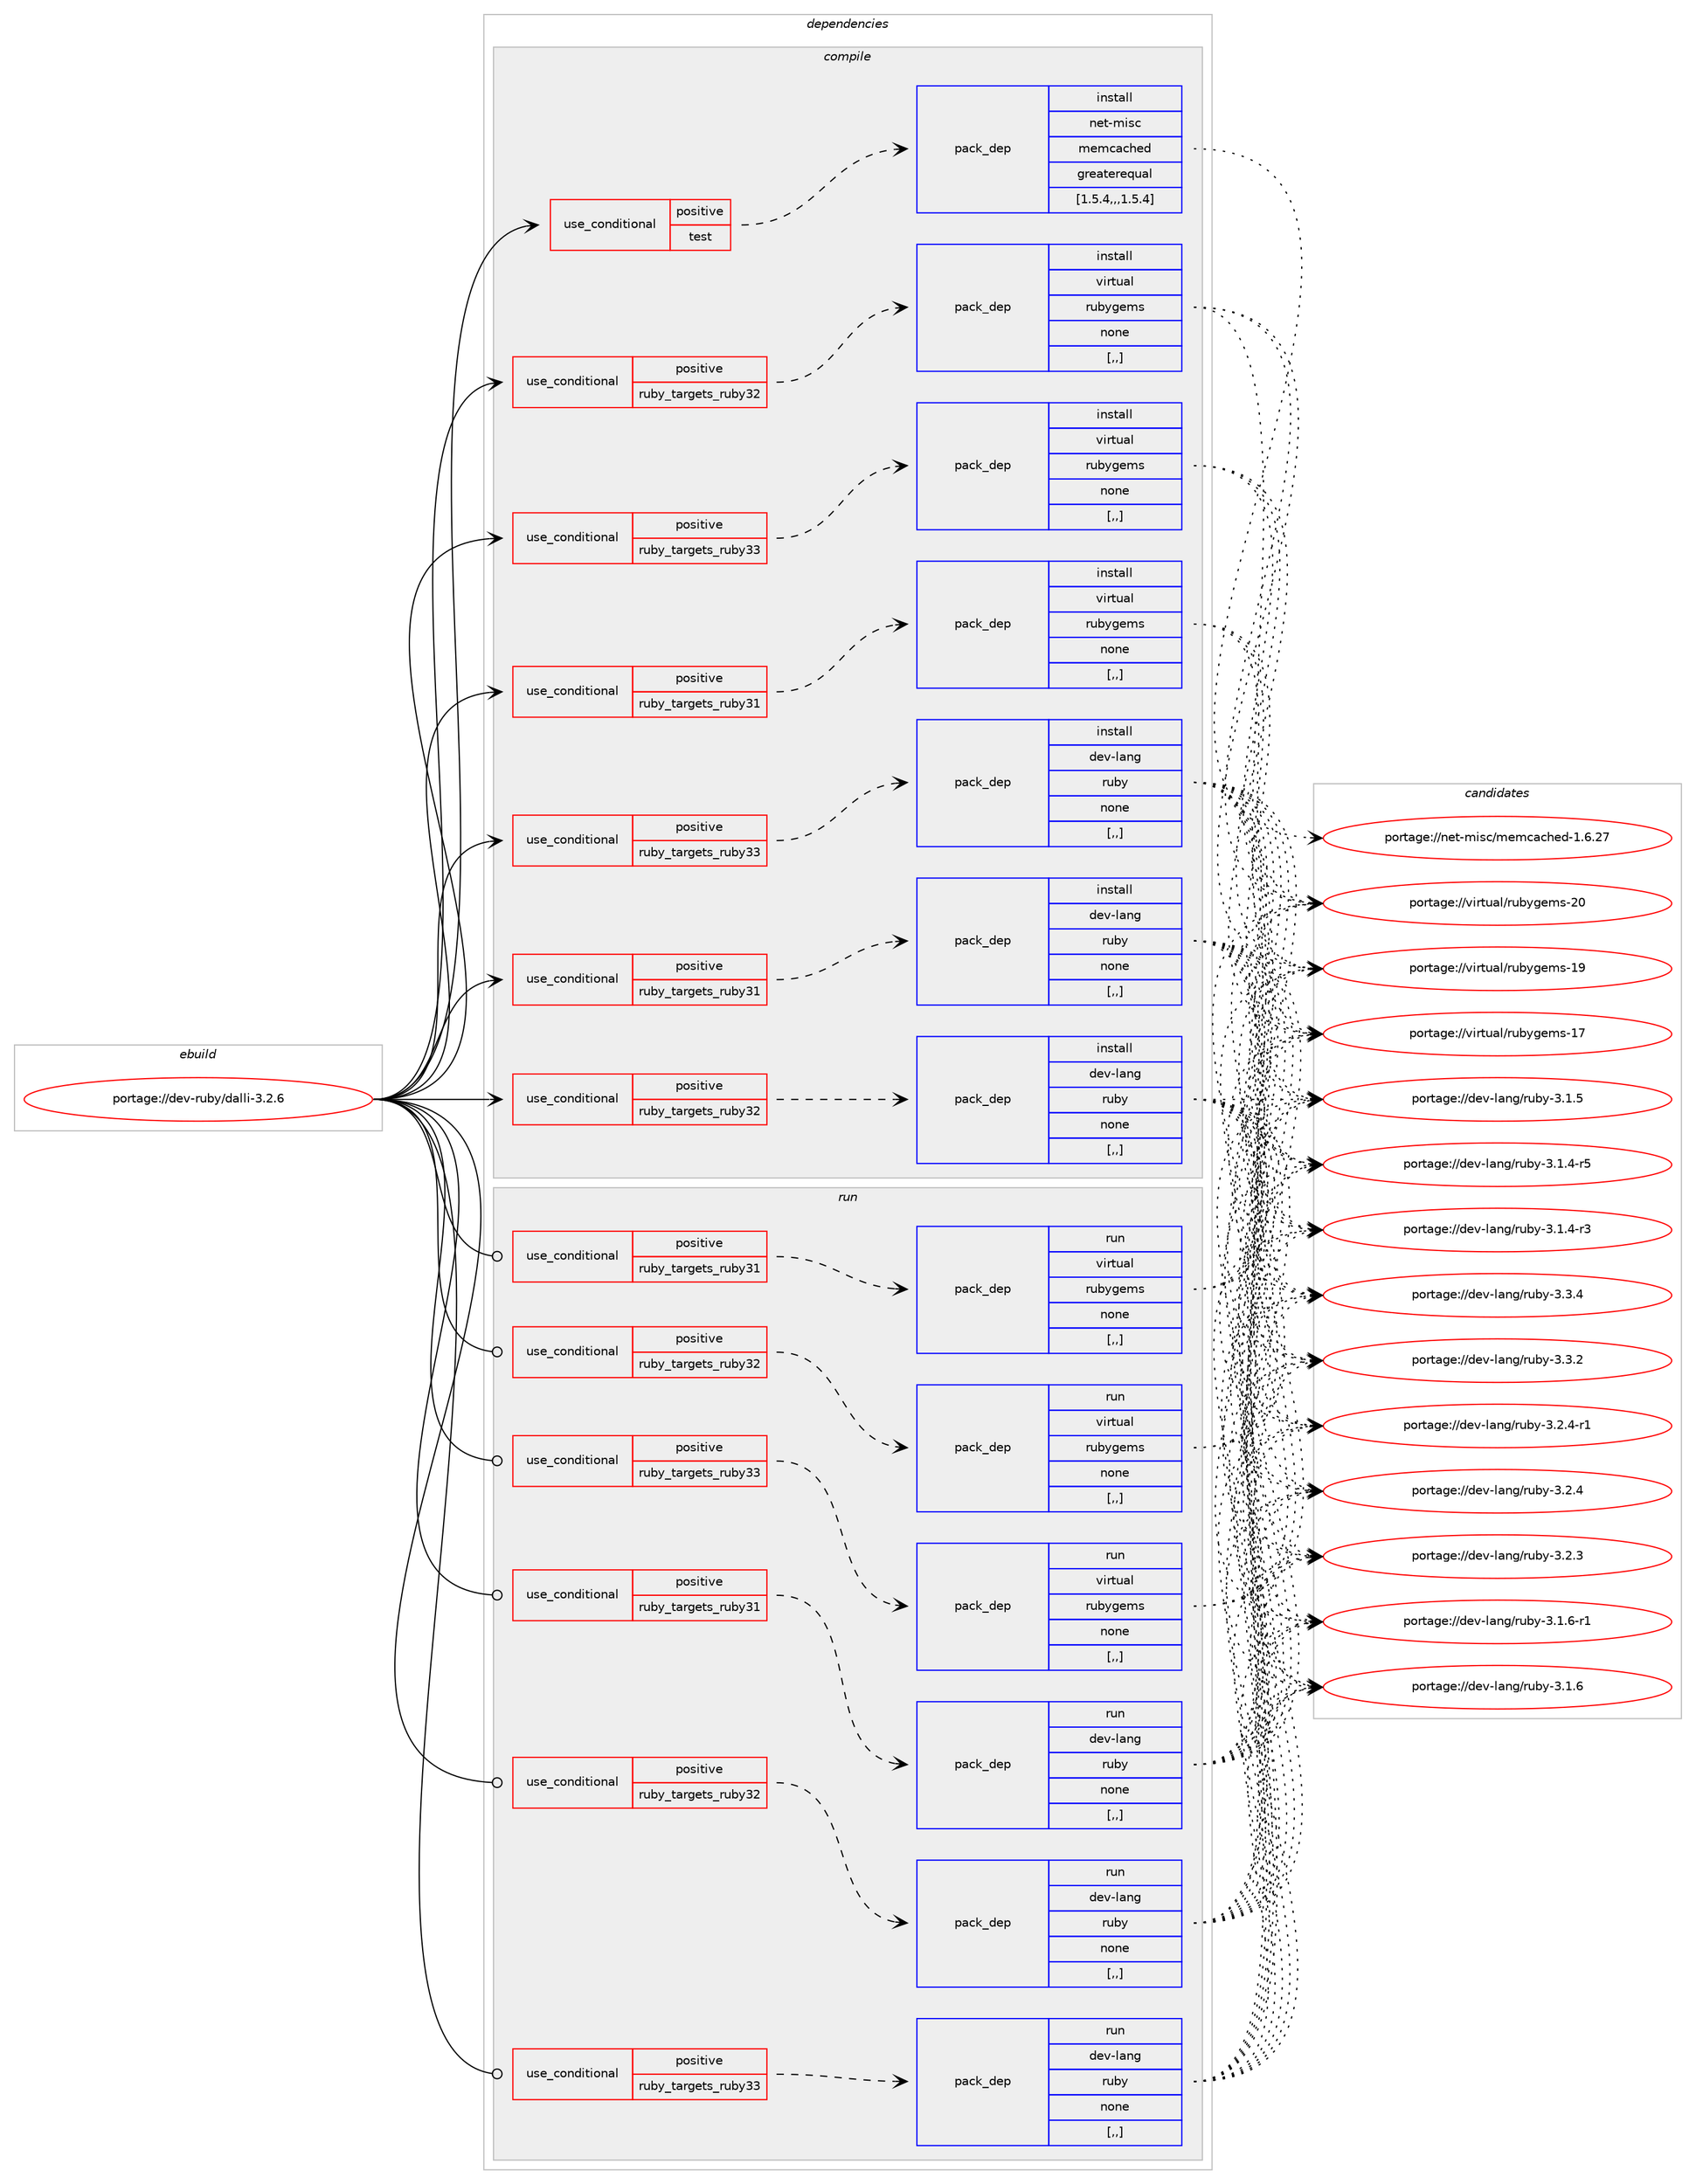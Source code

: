 digraph prolog {

# *************
# Graph options
# *************

newrank=true;
concentrate=true;
compound=true;
graph [rankdir=LR,fontname=Helvetica,fontsize=10,ranksep=1.5];#, ranksep=2.5, nodesep=0.2];
edge  [arrowhead=vee];
node  [fontname=Helvetica,fontsize=10];

# **********
# The ebuild
# **********

subgraph cluster_leftcol {
color=gray;
label=<<i>ebuild</i>>;
id [label="portage://dev-ruby/dalli-3.2.6", color=red, width=4, href="../dev-ruby/dalli-3.2.6.svg"];
}

# ****************
# The dependencies
# ****************

subgraph cluster_midcol {
color=gray;
label=<<i>dependencies</i>>;
subgraph cluster_compile {
fillcolor="#eeeeee";
style=filled;
label=<<i>compile</i>>;
subgraph cond46209 {
dependency180304 [label=<<TABLE BORDER="0" CELLBORDER="1" CELLSPACING="0" CELLPADDING="4"><TR><TD ROWSPAN="3" CELLPADDING="10">use_conditional</TD></TR><TR><TD>positive</TD></TR><TR><TD>ruby_targets_ruby31</TD></TR></TABLE>>, shape=none, color=red];
subgraph pack132802 {
dependency180305 [label=<<TABLE BORDER="0" CELLBORDER="1" CELLSPACING="0" CELLPADDING="4" WIDTH="220"><TR><TD ROWSPAN="6" CELLPADDING="30">pack_dep</TD></TR><TR><TD WIDTH="110">install</TD></TR><TR><TD>dev-lang</TD></TR><TR><TD>ruby</TD></TR><TR><TD>none</TD></TR><TR><TD>[,,]</TD></TR></TABLE>>, shape=none, color=blue];
}
dependency180304:e -> dependency180305:w [weight=20,style="dashed",arrowhead="vee"];
}
id:e -> dependency180304:w [weight=20,style="solid",arrowhead="vee"];
subgraph cond46210 {
dependency180306 [label=<<TABLE BORDER="0" CELLBORDER="1" CELLSPACING="0" CELLPADDING="4"><TR><TD ROWSPAN="3" CELLPADDING="10">use_conditional</TD></TR><TR><TD>positive</TD></TR><TR><TD>ruby_targets_ruby31</TD></TR></TABLE>>, shape=none, color=red];
subgraph pack132803 {
dependency180307 [label=<<TABLE BORDER="0" CELLBORDER="1" CELLSPACING="0" CELLPADDING="4" WIDTH="220"><TR><TD ROWSPAN="6" CELLPADDING="30">pack_dep</TD></TR><TR><TD WIDTH="110">install</TD></TR><TR><TD>virtual</TD></TR><TR><TD>rubygems</TD></TR><TR><TD>none</TD></TR><TR><TD>[,,]</TD></TR></TABLE>>, shape=none, color=blue];
}
dependency180306:e -> dependency180307:w [weight=20,style="dashed",arrowhead="vee"];
}
id:e -> dependency180306:w [weight=20,style="solid",arrowhead="vee"];
subgraph cond46211 {
dependency180308 [label=<<TABLE BORDER="0" CELLBORDER="1" CELLSPACING="0" CELLPADDING="4"><TR><TD ROWSPAN="3" CELLPADDING="10">use_conditional</TD></TR><TR><TD>positive</TD></TR><TR><TD>ruby_targets_ruby32</TD></TR></TABLE>>, shape=none, color=red];
subgraph pack132804 {
dependency180309 [label=<<TABLE BORDER="0" CELLBORDER="1" CELLSPACING="0" CELLPADDING="4" WIDTH="220"><TR><TD ROWSPAN="6" CELLPADDING="30">pack_dep</TD></TR><TR><TD WIDTH="110">install</TD></TR><TR><TD>dev-lang</TD></TR><TR><TD>ruby</TD></TR><TR><TD>none</TD></TR><TR><TD>[,,]</TD></TR></TABLE>>, shape=none, color=blue];
}
dependency180308:e -> dependency180309:w [weight=20,style="dashed",arrowhead="vee"];
}
id:e -> dependency180308:w [weight=20,style="solid",arrowhead="vee"];
subgraph cond46212 {
dependency180310 [label=<<TABLE BORDER="0" CELLBORDER="1" CELLSPACING="0" CELLPADDING="4"><TR><TD ROWSPAN="3" CELLPADDING="10">use_conditional</TD></TR><TR><TD>positive</TD></TR><TR><TD>ruby_targets_ruby32</TD></TR></TABLE>>, shape=none, color=red];
subgraph pack132805 {
dependency180311 [label=<<TABLE BORDER="0" CELLBORDER="1" CELLSPACING="0" CELLPADDING="4" WIDTH="220"><TR><TD ROWSPAN="6" CELLPADDING="30">pack_dep</TD></TR><TR><TD WIDTH="110">install</TD></TR><TR><TD>virtual</TD></TR><TR><TD>rubygems</TD></TR><TR><TD>none</TD></TR><TR><TD>[,,]</TD></TR></TABLE>>, shape=none, color=blue];
}
dependency180310:e -> dependency180311:w [weight=20,style="dashed",arrowhead="vee"];
}
id:e -> dependency180310:w [weight=20,style="solid",arrowhead="vee"];
subgraph cond46213 {
dependency180312 [label=<<TABLE BORDER="0" CELLBORDER="1" CELLSPACING="0" CELLPADDING="4"><TR><TD ROWSPAN="3" CELLPADDING="10">use_conditional</TD></TR><TR><TD>positive</TD></TR><TR><TD>ruby_targets_ruby33</TD></TR></TABLE>>, shape=none, color=red];
subgraph pack132806 {
dependency180313 [label=<<TABLE BORDER="0" CELLBORDER="1" CELLSPACING="0" CELLPADDING="4" WIDTH="220"><TR><TD ROWSPAN="6" CELLPADDING="30">pack_dep</TD></TR><TR><TD WIDTH="110">install</TD></TR><TR><TD>dev-lang</TD></TR><TR><TD>ruby</TD></TR><TR><TD>none</TD></TR><TR><TD>[,,]</TD></TR></TABLE>>, shape=none, color=blue];
}
dependency180312:e -> dependency180313:w [weight=20,style="dashed",arrowhead="vee"];
}
id:e -> dependency180312:w [weight=20,style="solid",arrowhead="vee"];
subgraph cond46214 {
dependency180314 [label=<<TABLE BORDER="0" CELLBORDER="1" CELLSPACING="0" CELLPADDING="4"><TR><TD ROWSPAN="3" CELLPADDING="10">use_conditional</TD></TR><TR><TD>positive</TD></TR><TR><TD>ruby_targets_ruby33</TD></TR></TABLE>>, shape=none, color=red];
subgraph pack132807 {
dependency180315 [label=<<TABLE BORDER="0" CELLBORDER="1" CELLSPACING="0" CELLPADDING="4" WIDTH="220"><TR><TD ROWSPAN="6" CELLPADDING="30">pack_dep</TD></TR><TR><TD WIDTH="110">install</TD></TR><TR><TD>virtual</TD></TR><TR><TD>rubygems</TD></TR><TR><TD>none</TD></TR><TR><TD>[,,]</TD></TR></TABLE>>, shape=none, color=blue];
}
dependency180314:e -> dependency180315:w [weight=20,style="dashed",arrowhead="vee"];
}
id:e -> dependency180314:w [weight=20,style="solid",arrowhead="vee"];
subgraph cond46215 {
dependency180316 [label=<<TABLE BORDER="0" CELLBORDER="1" CELLSPACING="0" CELLPADDING="4"><TR><TD ROWSPAN="3" CELLPADDING="10">use_conditional</TD></TR><TR><TD>positive</TD></TR><TR><TD>test</TD></TR></TABLE>>, shape=none, color=red];
subgraph pack132808 {
dependency180317 [label=<<TABLE BORDER="0" CELLBORDER="1" CELLSPACING="0" CELLPADDING="4" WIDTH="220"><TR><TD ROWSPAN="6" CELLPADDING="30">pack_dep</TD></TR><TR><TD WIDTH="110">install</TD></TR><TR><TD>net-misc</TD></TR><TR><TD>memcached</TD></TR><TR><TD>greaterequal</TD></TR><TR><TD>[1.5.4,,,1.5.4]</TD></TR></TABLE>>, shape=none, color=blue];
}
dependency180316:e -> dependency180317:w [weight=20,style="dashed",arrowhead="vee"];
}
id:e -> dependency180316:w [weight=20,style="solid",arrowhead="vee"];
}
subgraph cluster_compileandrun {
fillcolor="#eeeeee";
style=filled;
label=<<i>compile and run</i>>;
}
subgraph cluster_run {
fillcolor="#eeeeee";
style=filled;
label=<<i>run</i>>;
subgraph cond46216 {
dependency180318 [label=<<TABLE BORDER="0" CELLBORDER="1" CELLSPACING="0" CELLPADDING="4"><TR><TD ROWSPAN="3" CELLPADDING="10">use_conditional</TD></TR><TR><TD>positive</TD></TR><TR><TD>ruby_targets_ruby31</TD></TR></TABLE>>, shape=none, color=red];
subgraph pack132809 {
dependency180319 [label=<<TABLE BORDER="0" CELLBORDER="1" CELLSPACING="0" CELLPADDING="4" WIDTH="220"><TR><TD ROWSPAN="6" CELLPADDING="30">pack_dep</TD></TR><TR><TD WIDTH="110">run</TD></TR><TR><TD>dev-lang</TD></TR><TR><TD>ruby</TD></TR><TR><TD>none</TD></TR><TR><TD>[,,]</TD></TR></TABLE>>, shape=none, color=blue];
}
dependency180318:e -> dependency180319:w [weight=20,style="dashed",arrowhead="vee"];
}
id:e -> dependency180318:w [weight=20,style="solid",arrowhead="odot"];
subgraph cond46217 {
dependency180320 [label=<<TABLE BORDER="0" CELLBORDER="1" CELLSPACING="0" CELLPADDING="4"><TR><TD ROWSPAN="3" CELLPADDING="10">use_conditional</TD></TR><TR><TD>positive</TD></TR><TR><TD>ruby_targets_ruby31</TD></TR></TABLE>>, shape=none, color=red];
subgraph pack132810 {
dependency180321 [label=<<TABLE BORDER="0" CELLBORDER="1" CELLSPACING="0" CELLPADDING="4" WIDTH="220"><TR><TD ROWSPAN="6" CELLPADDING="30">pack_dep</TD></TR><TR><TD WIDTH="110">run</TD></TR><TR><TD>virtual</TD></TR><TR><TD>rubygems</TD></TR><TR><TD>none</TD></TR><TR><TD>[,,]</TD></TR></TABLE>>, shape=none, color=blue];
}
dependency180320:e -> dependency180321:w [weight=20,style="dashed",arrowhead="vee"];
}
id:e -> dependency180320:w [weight=20,style="solid",arrowhead="odot"];
subgraph cond46218 {
dependency180322 [label=<<TABLE BORDER="0" CELLBORDER="1" CELLSPACING="0" CELLPADDING="4"><TR><TD ROWSPAN="3" CELLPADDING="10">use_conditional</TD></TR><TR><TD>positive</TD></TR><TR><TD>ruby_targets_ruby32</TD></TR></TABLE>>, shape=none, color=red];
subgraph pack132811 {
dependency180323 [label=<<TABLE BORDER="0" CELLBORDER="1" CELLSPACING="0" CELLPADDING="4" WIDTH="220"><TR><TD ROWSPAN="6" CELLPADDING="30">pack_dep</TD></TR><TR><TD WIDTH="110">run</TD></TR><TR><TD>dev-lang</TD></TR><TR><TD>ruby</TD></TR><TR><TD>none</TD></TR><TR><TD>[,,]</TD></TR></TABLE>>, shape=none, color=blue];
}
dependency180322:e -> dependency180323:w [weight=20,style="dashed",arrowhead="vee"];
}
id:e -> dependency180322:w [weight=20,style="solid",arrowhead="odot"];
subgraph cond46219 {
dependency180324 [label=<<TABLE BORDER="0" CELLBORDER="1" CELLSPACING="0" CELLPADDING="4"><TR><TD ROWSPAN="3" CELLPADDING="10">use_conditional</TD></TR><TR><TD>positive</TD></TR><TR><TD>ruby_targets_ruby32</TD></TR></TABLE>>, shape=none, color=red];
subgraph pack132812 {
dependency180325 [label=<<TABLE BORDER="0" CELLBORDER="1" CELLSPACING="0" CELLPADDING="4" WIDTH="220"><TR><TD ROWSPAN="6" CELLPADDING="30">pack_dep</TD></TR><TR><TD WIDTH="110">run</TD></TR><TR><TD>virtual</TD></TR><TR><TD>rubygems</TD></TR><TR><TD>none</TD></TR><TR><TD>[,,]</TD></TR></TABLE>>, shape=none, color=blue];
}
dependency180324:e -> dependency180325:w [weight=20,style="dashed",arrowhead="vee"];
}
id:e -> dependency180324:w [weight=20,style="solid",arrowhead="odot"];
subgraph cond46220 {
dependency180326 [label=<<TABLE BORDER="0" CELLBORDER="1" CELLSPACING="0" CELLPADDING="4"><TR><TD ROWSPAN="3" CELLPADDING="10">use_conditional</TD></TR><TR><TD>positive</TD></TR><TR><TD>ruby_targets_ruby33</TD></TR></TABLE>>, shape=none, color=red];
subgraph pack132813 {
dependency180327 [label=<<TABLE BORDER="0" CELLBORDER="1" CELLSPACING="0" CELLPADDING="4" WIDTH="220"><TR><TD ROWSPAN="6" CELLPADDING="30">pack_dep</TD></TR><TR><TD WIDTH="110">run</TD></TR><TR><TD>dev-lang</TD></TR><TR><TD>ruby</TD></TR><TR><TD>none</TD></TR><TR><TD>[,,]</TD></TR></TABLE>>, shape=none, color=blue];
}
dependency180326:e -> dependency180327:w [weight=20,style="dashed",arrowhead="vee"];
}
id:e -> dependency180326:w [weight=20,style="solid",arrowhead="odot"];
subgraph cond46221 {
dependency180328 [label=<<TABLE BORDER="0" CELLBORDER="1" CELLSPACING="0" CELLPADDING="4"><TR><TD ROWSPAN="3" CELLPADDING="10">use_conditional</TD></TR><TR><TD>positive</TD></TR><TR><TD>ruby_targets_ruby33</TD></TR></TABLE>>, shape=none, color=red];
subgraph pack132814 {
dependency180329 [label=<<TABLE BORDER="0" CELLBORDER="1" CELLSPACING="0" CELLPADDING="4" WIDTH="220"><TR><TD ROWSPAN="6" CELLPADDING="30">pack_dep</TD></TR><TR><TD WIDTH="110">run</TD></TR><TR><TD>virtual</TD></TR><TR><TD>rubygems</TD></TR><TR><TD>none</TD></TR><TR><TD>[,,]</TD></TR></TABLE>>, shape=none, color=blue];
}
dependency180328:e -> dependency180329:w [weight=20,style="dashed",arrowhead="vee"];
}
id:e -> dependency180328:w [weight=20,style="solid",arrowhead="odot"];
}
}

# **************
# The candidates
# **************

subgraph cluster_choices {
rank=same;
color=gray;
label=<<i>candidates</i>>;

subgraph choice132802 {
color=black;
nodesep=1;
choice10010111845108971101034711411798121455146514652 [label="portage://dev-lang/ruby-3.3.4", color=red, width=4,href="../dev-lang/ruby-3.3.4.svg"];
choice10010111845108971101034711411798121455146514650 [label="portage://dev-lang/ruby-3.3.2", color=red, width=4,href="../dev-lang/ruby-3.3.2.svg"];
choice100101118451089711010347114117981214551465046524511449 [label="portage://dev-lang/ruby-3.2.4-r1", color=red, width=4,href="../dev-lang/ruby-3.2.4-r1.svg"];
choice10010111845108971101034711411798121455146504652 [label="portage://dev-lang/ruby-3.2.4", color=red, width=4,href="../dev-lang/ruby-3.2.4.svg"];
choice10010111845108971101034711411798121455146504651 [label="portage://dev-lang/ruby-3.2.3", color=red, width=4,href="../dev-lang/ruby-3.2.3.svg"];
choice100101118451089711010347114117981214551464946544511449 [label="portage://dev-lang/ruby-3.1.6-r1", color=red, width=4,href="../dev-lang/ruby-3.1.6-r1.svg"];
choice10010111845108971101034711411798121455146494654 [label="portage://dev-lang/ruby-3.1.6", color=red, width=4,href="../dev-lang/ruby-3.1.6.svg"];
choice10010111845108971101034711411798121455146494653 [label="portage://dev-lang/ruby-3.1.5", color=red, width=4,href="../dev-lang/ruby-3.1.5.svg"];
choice100101118451089711010347114117981214551464946524511453 [label="portage://dev-lang/ruby-3.1.4-r5", color=red, width=4,href="../dev-lang/ruby-3.1.4-r5.svg"];
choice100101118451089711010347114117981214551464946524511451 [label="portage://dev-lang/ruby-3.1.4-r3", color=red, width=4,href="../dev-lang/ruby-3.1.4-r3.svg"];
dependency180305:e -> choice10010111845108971101034711411798121455146514652:w [style=dotted,weight="100"];
dependency180305:e -> choice10010111845108971101034711411798121455146514650:w [style=dotted,weight="100"];
dependency180305:e -> choice100101118451089711010347114117981214551465046524511449:w [style=dotted,weight="100"];
dependency180305:e -> choice10010111845108971101034711411798121455146504652:w [style=dotted,weight="100"];
dependency180305:e -> choice10010111845108971101034711411798121455146504651:w [style=dotted,weight="100"];
dependency180305:e -> choice100101118451089711010347114117981214551464946544511449:w [style=dotted,weight="100"];
dependency180305:e -> choice10010111845108971101034711411798121455146494654:w [style=dotted,weight="100"];
dependency180305:e -> choice10010111845108971101034711411798121455146494653:w [style=dotted,weight="100"];
dependency180305:e -> choice100101118451089711010347114117981214551464946524511453:w [style=dotted,weight="100"];
dependency180305:e -> choice100101118451089711010347114117981214551464946524511451:w [style=dotted,weight="100"];
}
subgraph choice132803 {
color=black;
nodesep=1;
choice118105114116117971084711411798121103101109115455048 [label="portage://virtual/rubygems-20", color=red, width=4,href="../virtual/rubygems-20.svg"];
choice118105114116117971084711411798121103101109115454957 [label="portage://virtual/rubygems-19", color=red, width=4,href="../virtual/rubygems-19.svg"];
choice118105114116117971084711411798121103101109115454955 [label="portage://virtual/rubygems-17", color=red, width=4,href="../virtual/rubygems-17.svg"];
dependency180307:e -> choice118105114116117971084711411798121103101109115455048:w [style=dotted,weight="100"];
dependency180307:e -> choice118105114116117971084711411798121103101109115454957:w [style=dotted,weight="100"];
dependency180307:e -> choice118105114116117971084711411798121103101109115454955:w [style=dotted,weight="100"];
}
subgraph choice132804 {
color=black;
nodesep=1;
choice10010111845108971101034711411798121455146514652 [label="portage://dev-lang/ruby-3.3.4", color=red, width=4,href="../dev-lang/ruby-3.3.4.svg"];
choice10010111845108971101034711411798121455146514650 [label="portage://dev-lang/ruby-3.3.2", color=red, width=4,href="../dev-lang/ruby-3.3.2.svg"];
choice100101118451089711010347114117981214551465046524511449 [label="portage://dev-lang/ruby-3.2.4-r1", color=red, width=4,href="../dev-lang/ruby-3.2.4-r1.svg"];
choice10010111845108971101034711411798121455146504652 [label="portage://dev-lang/ruby-3.2.4", color=red, width=4,href="../dev-lang/ruby-3.2.4.svg"];
choice10010111845108971101034711411798121455146504651 [label="portage://dev-lang/ruby-3.2.3", color=red, width=4,href="../dev-lang/ruby-3.2.3.svg"];
choice100101118451089711010347114117981214551464946544511449 [label="portage://dev-lang/ruby-3.1.6-r1", color=red, width=4,href="../dev-lang/ruby-3.1.6-r1.svg"];
choice10010111845108971101034711411798121455146494654 [label="portage://dev-lang/ruby-3.1.6", color=red, width=4,href="../dev-lang/ruby-3.1.6.svg"];
choice10010111845108971101034711411798121455146494653 [label="portage://dev-lang/ruby-3.1.5", color=red, width=4,href="../dev-lang/ruby-3.1.5.svg"];
choice100101118451089711010347114117981214551464946524511453 [label="portage://dev-lang/ruby-3.1.4-r5", color=red, width=4,href="../dev-lang/ruby-3.1.4-r5.svg"];
choice100101118451089711010347114117981214551464946524511451 [label="portage://dev-lang/ruby-3.1.4-r3", color=red, width=4,href="../dev-lang/ruby-3.1.4-r3.svg"];
dependency180309:e -> choice10010111845108971101034711411798121455146514652:w [style=dotted,weight="100"];
dependency180309:e -> choice10010111845108971101034711411798121455146514650:w [style=dotted,weight="100"];
dependency180309:e -> choice100101118451089711010347114117981214551465046524511449:w [style=dotted,weight="100"];
dependency180309:e -> choice10010111845108971101034711411798121455146504652:w [style=dotted,weight="100"];
dependency180309:e -> choice10010111845108971101034711411798121455146504651:w [style=dotted,weight="100"];
dependency180309:e -> choice100101118451089711010347114117981214551464946544511449:w [style=dotted,weight="100"];
dependency180309:e -> choice10010111845108971101034711411798121455146494654:w [style=dotted,weight="100"];
dependency180309:e -> choice10010111845108971101034711411798121455146494653:w [style=dotted,weight="100"];
dependency180309:e -> choice100101118451089711010347114117981214551464946524511453:w [style=dotted,weight="100"];
dependency180309:e -> choice100101118451089711010347114117981214551464946524511451:w [style=dotted,weight="100"];
}
subgraph choice132805 {
color=black;
nodesep=1;
choice118105114116117971084711411798121103101109115455048 [label="portage://virtual/rubygems-20", color=red, width=4,href="../virtual/rubygems-20.svg"];
choice118105114116117971084711411798121103101109115454957 [label="portage://virtual/rubygems-19", color=red, width=4,href="../virtual/rubygems-19.svg"];
choice118105114116117971084711411798121103101109115454955 [label="portage://virtual/rubygems-17", color=red, width=4,href="../virtual/rubygems-17.svg"];
dependency180311:e -> choice118105114116117971084711411798121103101109115455048:w [style=dotted,weight="100"];
dependency180311:e -> choice118105114116117971084711411798121103101109115454957:w [style=dotted,weight="100"];
dependency180311:e -> choice118105114116117971084711411798121103101109115454955:w [style=dotted,weight="100"];
}
subgraph choice132806 {
color=black;
nodesep=1;
choice10010111845108971101034711411798121455146514652 [label="portage://dev-lang/ruby-3.3.4", color=red, width=4,href="../dev-lang/ruby-3.3.4.svg"];
choice10010111845108971101034711411798121455146514650 [label="portage://dev-lang/ruby-3.3.2", color=red, width=4,href="../dev-lang/ruby-3.3.2.svg"];
choice100101118451089711010347114117981214551465046524511449 [label="portage://dev-lang/ruby-3.2.4-r1", color=red, width=4,href="../dev-lang/ruby-3.2.4-r1.svg"];
choice10010111845108971101034711411798121455146504652 [label="portage://dev-lang/ruby-3.2.4", color=red, width=4,href="../dev-lang/ruby-3.2.4.svg"];
choice10010111845108971101034711411798121455146504651 [label="portage://dev-lang/ruby-3.2.3", color=red, width=4,href="../dev-lang/ruby-3.2.3.svg"];
choice100101118451089711010347114117981214551464946544511449 [label="portage://dev-lang/ruby-3.1.6-r1", color=red, width=4,href="../dev-lang/ruby-3.1.6-r1.svg"];
choice10010111845108971101034711411798121455146494654 [label="portage://dev-lang/ruby-3.1.6", color=red, width=4,href="../dev-lang/ruby-3.1.6.svg"];
choice10010111845108971101034711411798121455146494653 [label="portage://dev-lang/ruby-3.1.5", color=red, width=4,href="../dev-lang/ruby-3.1.5.svg"];
choice100101118451089711010347114117981214551464946524511453 [label="portage://dev-lang/ruby-3.1.4-r5", color=red, width=4,href="../dev-lang/ruby-3.1.4-r5.svg"];
choice100101118451089711010347114117981214551464946524511451 [label="portage://dev-lang/ruby-3.1.4-r3", color=red, width=4,href="../dev-lang/ruby-3.1.4-r3.svg"];
dependency180313:e -> choice10010111845108971101034711411798121455146514652:w [style=dotted,weight="100"];
dependency180313:e -> choice10010111845108971101034711411798121455146514650:w [style=dotted,weight="100"];
dependency180313:e -> choice100101118451089711010347114117981214551465046524511449:w [style=dotted,weight="100"];
dependency180313:e -> choice10010111845108971101034711411798121455146504652:w [style=dotted,weight="100"];
dependency180313:e -> choice10010111845108971101034711411798121455146504651:w [style=dotted,weight="100"];
dependency180313:e -> choice100101118451089711010347114117981214551464946544511449:w [style=dotted,weight="100"];
dependency180313:e -> choice10010111845108971101034711411798121455146494654:w [style=dotted,weight="100"];
dependency180313:e -> choice10010111845108971101034711411798121455146494653:w [style=dotted,weight="100"];
dependency180313:e -> choice100101118451089711010347114117981214551464946524511453:w [style=dotted,weight="100"];
dependency180313:e -> choice100101118451089711010347114117981214551464946524511451:w [style=dotted,weight="100"];
}
subgraph choice132807 {
color=black;
nodesep=1;
choice118105114116117971084711411798121103101109115455048 [label="portage://virtual/rubygems-20", color=red, width=4,href="../virtual/rubygems-20.svg"];
choice118105114116117971084711411798121103101109115454957 [label="portage://virtual/rubygems-19", color=red, width=4,href="../virtual/rubygems-19.svg"];
choice118105114116117971084711411798121103101109115454955 [label="portage://virtual/rubygems-17", color=red, width=4,href="../virtual/rubygems-17.svg"];
dependency180315:e -> choice118105114116117971084711411798121103101109115455048:w [style=dotted,weight="100"];
dependency180315:e -> choice118105114116117971084711411798121103101109115454957:w [style=dotted,weight="100"];
dependency180315:e -> choice118105114116117971084711411798121103101109115454955:w [style=dotted,weight="100"];
}
subgraph choice132808 {
color=black;
nodesep=1;
choice11010111645109105115994710910110999979910410110045494654465055 [label="portage://net-misc/memcached-1.6.27", color=red, width=4,href="../net-misc/memcached-1.6.27.svg"];
dependency180317:e -> choice11010111645109105115994710910110999979910410110045494654465055:w [style=dotted,weight="100"];
}
subgraph choice132809 {
color=black;
nodesep=1;
choice10010111845108971101034711411798121455146514652 [label="portage://dev-lang/ruby-3.3.4", color=red, width=4,href="../dev-lang/ruby-3.3.4.svg"];
choice10010111845108971101034711411798121455146514650 [label="portage://dev-lang/ruby-3.3.2", color=red, width=4,href="../dev-lang/ruby-3.3.2.svg"];
choice100101118451089711010347114117981214551465046524511449 [label="portage://dev-lang/ruby-3.2.4-r1", color=red, width=4,href="../dev-lang/ruby-3.2.4-r1.svg"];
choice10010111845108971101034711411798121455146504652 [label="portage://dev-lang/ruby-3.2.4", color=red, width=4,href="../dev-lang/ruby-3.2.4.svg"];
choice10010111845108971101034711411798121455146504651 [label="portage://dev-lang/ruby-3.2.3", color=red, width=4,href="../dev-lang/ruby-3.2.3.svg"];
choice100101118451089711010347114117981214551464946544511449 [label="portage://dev-lang/ruby-3.1.6-r1", color=red, width=4,href="../dev-lang/ruby-3.1.6-r1.svg"];
choice10010111845108971101034711411798121455146494654 [label="portage://dev-lang/ruby-3.1.6", color=red, width=4,href="../dev-lang/ruby-3.1.6.svg"];
choice10010111845108971101034711411798121455146494653 [label="portage://dev-lang/ruby-3.1.5", color=red, width=4,href="../dev-lang/ruby-3.1.5.svg"];
choice100101118451089711010347114117981214551464946524511453 [label="portage://dev-lang/ruby-3.1.4-r5", color=red, width=4,href="../dev-lang/ruby-3.1.4-r5.svg"];
choice100101118451089711010347114117981214551464946524511451 [label="portage://dev-lang/ruby-3.1.4-r3", color=red, width=4,href="../dev-lang/ruby-3.1.4-r3.svg"];
dependency180319:e -> choice10010111845108971101034711411798121455146514652:w [style=dotted,weight="100"];
dependency180319:e -> choice10010111845108971101034711411798121455146514650:w [style=dotted,weight="100"];
dependency180319:e -> choice100101118451089711010347114117981214551465046524511449:w [style=dotted,weight="100"];
dependency180319:e -> choice10010111845108971101034711411798121455146504652:w [style=dotted,weight="100"];
dependency180319:e -> choice10010111845108971101034711411798121455146504651:w [style=dotted,weight="100"];
dependency180319:e -> choice100101118451089711010347114117981214551464946544511449:w [style=dotted,weight="100"];
dependency180319:e -> choice10010111845108971101034711411798121455146494654:w [style=dotted,weight="100"];
dependency180319:e -> choice10010111845108971101034711411798121455146494653:w [style=dotted,weight="100"];
dependency180319:e -> choice100101118451089711010347114117981214551464946524511453:w [style=dotted,weight="100"];
dependency180319:e -> choice100101118451089711010347114117981214551464946524511451:w [style=dotted,weight="100"];
}
subgraph choice132810 {
color=black;
nodesep=1;
choice118105114116117971084711411798121103101109115455048 [label="portage://virtual/rubygems-20", color=red, width=4,href="../virtual/rubygems-20.svg"];
choice118105114116117971084711411798121103101109115454957 [label="portage://virtual/rubygems-19", color=red, width=4,href="../virtual/rubygems-19.svg"];
choice118105114116117971084711411798121103101109115454955 [label="portage://virtual/rubygems-17", color=red, width=4,href="../virtual/rubygems-17.svg"];
dependency180321:e -> choice118105114116117971084711411798121103101109115455048:w [style=dotted,weight="100"];
dependency180321:e -> choice118105114116117971084711411798121103101109115454957:w [style=dotted,weight="100"];
dependency180321:e -> choice118105114116117971084711411798121103101109115454955:w [style=dotted,weight="100"];
}
subgraph choice132811 {
color=black;
nodesep=1;
choice10010111845108971101034711411798121455146514652 [label="portage://dev-lang/ruby-3.3.4", color=red, width=4,href="../dev-lang/ruby-3.3.4.svg"];
choice10010111845108971101034711411798121455146514650 [label="portage://dev-lang/ruby-3.3.2", color=red, width=4,href="../dev-lang/ruby-3.3.2.svg"];
choice100101118451089711010347114117981214551465046524511449 [label="portage://dev-lang/ruby-3.2.4-r1", color=red, width=4,href="../dev-lang/ruby-3.2.4-r1.svg"];
choice10010111845108971101034711411798121455146504652 [label="portage://dev-lang/ruby-3.2.4", color=red, width=4,href="../dev-lang/ruby-3.2.4.svg"];
choice10010111845108971101034711411798121455146504651 [label="portage://dev-lang/ruby-3.2.3", color=red, width=4,href="../dev-lang/ruby-3.2.3.svg"];
choice100101118451089711010347114117981214551464946544511449 [label="portage://dev-lang/ruby-3.1.6-r1", color=red, width=4,href="../dev-lang/ruby-3.1.6-r1.svg"];
choice10010111845108971101034711411798121455146494654 [label="portage://dev-lang/ruby-3.1.6", color=red, width=4,href="../dev-lang/ruby-3.1.6.svg"];
choice10010111845108971101034711411798121455146494653 [label="portage://dev-lang/ruby-3.1.5", color=red, width=4,href="../dev-lang/ruby-3.1.5.svg"];
choice100101118451089711010347114117981214551464946524511453 [label="portage://dev-lang/ruby-3.1.4-r5", color=red, width=4,href="../dev-lang/ruby-3.1.4-r5.svg"];
choice100101118451089711010347114117981214551464946524511451 [label="portage://dev-lang/ruby-3.1.4-r3", color=red, width=4,href="../dev-lang/ruby-3.1.4-r3.svg"];
dependency180323:e -> choice10010111845108971101034711411798121455146514652:w [style=dotted,weight="100"];
dependency180323:e -> choice10010111845108971101034711411798121455146514650:w [style=dotted,weight="100"];
dependency180323:e -> choice100101118451089711010347114117981214551465046524511449:w [style=dotted,weight="100"];
dependency180323:e -> choice10010111845108971101034711411798121455146504652:w [style=dotted,weight="100"];
dependency180323:e -> choice10010111845108971101034711411798121455146504651:w [style=dotted,weight="100"];
dependency180323:e -> choice100101118451089711010347114117981214551464946544511449:w [style=dotted,weight="100"];
dependency180323:e -> choice10010111845108971101034711411798121455146494654:w [style=dotted,weight="100"];
dependency180323:e -> choice10010111845108971101034711411798121455146494653:w [style=dotted,weight="100"];
dependency180323:e -> choice100101118451089711010347114117981214551464946524511453:w [style=dotted,weight="100"];
dependency180323:e -> choice100101118451089711010347114117981214551464946524511451:w [style=dotted,weight="100"];
}
subgraph choice132812 {
color=black;
nodesep=1;
choice118105114116117971084711411798121103101109115455048 [label="portage://virtual/rubygems-20", color=red, width=4,href="../virtual/rubygems-20.svg"];
choice118105114116117971084711411798121103101109115454957 [label="portage://virtual/rubygems-19", color=red, width=4,href="../virtual/rubygems-19.svg"];
choice118105114116117971084711411798121103101109115454955 [label="portage://virtual/rubygems-17", color=red, width=4,href="../virtual/rubygems-17.svg"];
dependency180325:e -> choice118105114116117971084711411798121103101109115455048:w [style=dotted,weight="100"];
dependency180325:e -> choice118105114116117971084711411798121103101109115454957:w [style=dotted,weight="100"];
dependency180325:e -> choice118105114116117971084711411798121103101109115454955:w [style=dotted,weight="100"];
}
subgraph choice132813 {
color=black;
nodesep=1;
choice10010111845108971101034711411798121455146514652 [label="portage://dev-lang/ruby-3.3.4", color=red, width=4,href="../dev-lang/ruby-3.3.4.svg"];
choice10010111845108971101034711411798121455146514650 [label="portage://dev-lang/ruby-3.3.2", color=red, width=4,href="../dev-lang/ruby-3.3.2.svg"];
choice100101118451089711010347114117981214551465046524511449 [label="portage://dev-lang/ruby-3.2.4-r1", color=red, width=4,href="../dev-lang/ruby-3.2.4-r1.svg"];
choice10010111845108971101034711411798121455146504652 [label="portage://dev-lang/ruby-3.2.4", color=red, width=4,href="../dev-lang/ruby-3.2.4.svg"];
choice10010111845108971101034711411798121455146504651 [label="portage://dev-lang/ruby-3.2.3", color=red, width=4,href="../dev-lang/ruby-3.2.3.svg"];
choice100101118451089711010347114117981214551464946544511449 [label="portage://dev-lang/ruby-3.1.6-r1", color=red, width=4,href="../dev-lang/ruby-3.1.6-r1.svg"];
choice10010111845108971101034711411798121455146494654 [label="portage://dev-lang/ruby-3.1.6", color=red, width=4,href="../dev-lang/ruby-3.1.6.svg"];
choice10010111845108971101034711411798121455146494653 [label="portage://dev-lang/ruby-3.1.5", color=red, width=4,href="../dev-lang/ruby-3.1.5.svg"];
choice100101118451089711010347114117981214551464946524511453 [label="portage://dev-lang/ruby-3.1.4-r5", color=red, width=4,href="../dev-lang/ruby-3.1.4-r5.svg"];
choice100101118451089711010347114117981214551464946524511451 [label="portage://dev-lang/ruby-3.1.4-r3", color=red, width=4,href="../dev-lang/ruby-3.1.4-r3.svg"];
dependency180327:e -> choice10010111845108971101034711411798121455146514652:w [style=dotted,weight="100"];
dependency180327:e -> choice10010111845108971101034711411798121455146514650:w [style=dotted,weight="100"];
dependency180327:e -> choice100101118451089711010347114117981214551465046524511449:w [style=dotted,weight="100"];
dependency180327:e -> choice10010111845108971101034711411798121455146504652:w [style=dotted,weight="100"];
dependency180327:e -> choice10010111845108971101034711411798121455146504651:w [style=dotted,weight="100"];
dependency180327:e -> choice100101118451089711010347114117981214551464946544511449:w [style=dotted,weight="100"];
dependency180327:e -> choice10010111845108971101034711411798121455146494654:w [style=dotted,weight="100"];
dependency180327:e -> choice10010111845108971101034711411798121455146494653:w [style=dotted,weight="100"];
dependency180327:e -> choice100101118451089711010347114117981214551464946524511453:w [style=dotted,weight="100"];
dependency180327:e -> choice100101118451089711010347114117981214551464946524511451:w [style=dotted,weight="100"];
}
subgraph choice132814 {
color=black;
nodesep=1;
choice118105114116117971084711411798121103101109115455048 [label="portage://virtual/rubygems-20", color=red, width=4,href="../virtual/rubygems-20.svg"];
choice118105114116117971084711411798121103101109115454957 [label="portage://virtual/rubygems-19", color=red, width=4,href="../virtual/rubygems-19.svg"];
choice118105114116117971084711411798121103101109115454955 [label="portage://virtual/rubygems-17", color=red, width=4,href="../virtual/rubygems-17.svg"];
dependency180329:e -> choice118105114116117971084711411798121103101109115455048:w [style=dotted,weight="100"];
dependency180329:e -> choice118105114116117971084711411798121103101109115454957:w [style=dotted,weight="100"];
dependency180329:e -> choice118105114116117971084711411798121103101109115454955:w [style=dotted,weight="100"];
}
}

}

